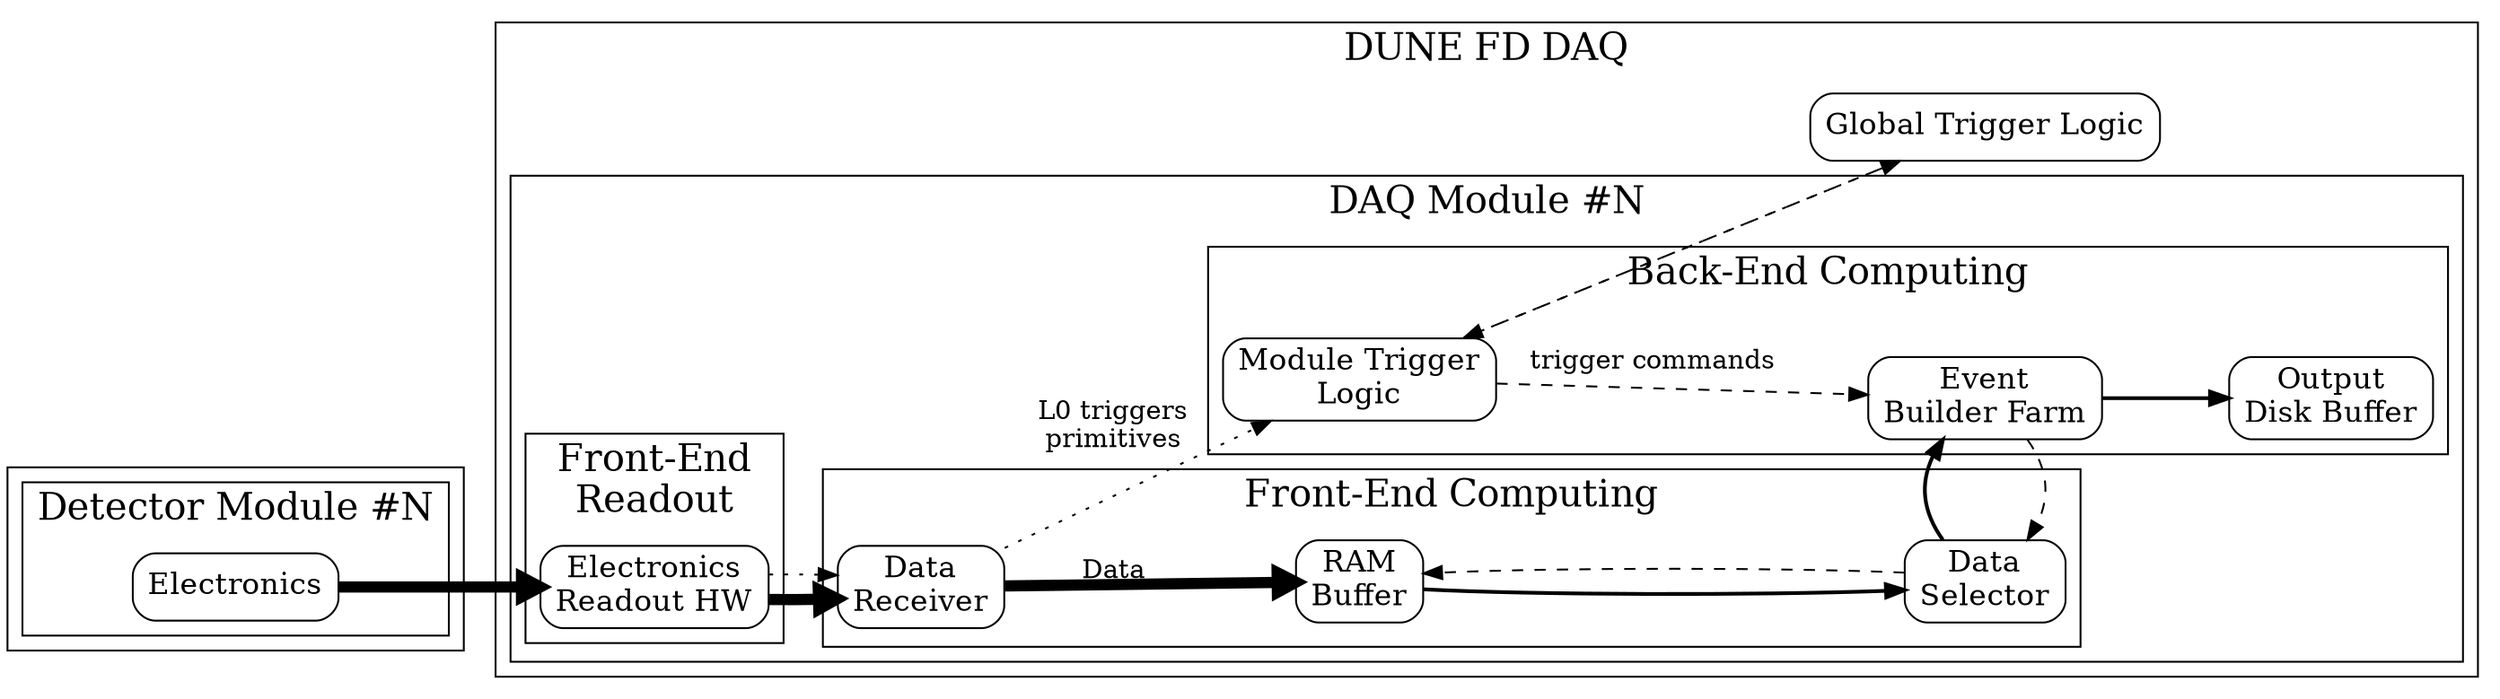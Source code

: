 digraph top {
        graph[compound=true,ordering=out,splines=false,layout=dot,rankdir=LR,fontsize=20];
        node[shape=box,style="rounded",fontsize=16];

        subgraph cluster_dets{
                subgraph cluster_det1{
                        label="Detector Module #N";
                        elec1[label="Electronics"];
                }
        }
        subgraph cluster_daqs{
                label="DUNE FD DAQ";

                subgraph cluster_daq1 {
                        label="DAQ Module #N";
                        subgraph cluster_fero1 {
                                label="Front-End\nReadout";
                                fero1[label="Electronics\nReadout HW"];
                        }
                        subgraph cluster_fecomp1 {
                                label="Front-End Computing";
                                receive1[label="Data\nReceiver"];
                                buffer1[label="RAM\nBuffer"];
                                selector1[label="Data\nSelector"];
                        }
                        subgraph cluster_becomp1 {
                                label="Back-End Computing";
                                mtl1[label="Module Trigger\nLogic"];
                                eb1[label="Event\nBuilder Farm"];
                                disk1[label="Output\nDisk Buffer"];
                        }
                        
                }
                gtl[label="Global Trigger Logic"];
                
        }

        // full raw data
        edge[penwidth=6];
        elec1->fero1;
        
        fero1->receive1;

        receive1->buffer1[label="\nData\n"];

        // L0 trigger primitives
        edge[penwidth=1,style=dotted]
        fero1->receive1;
        receive1->mtl1[label="L0 triggers\nprimitives"];
        // L1 trigger commands
        edge[penwidth=1,style=dashed]
        mtl1->eb1[label="\ntrigger commands\n\n"];
        eb1->selector1;
        selector1->buffer1;

        // Selected readout
        edge[penwidth=2,style=solid]
        buffer1->selector1->eb1->disk1;

        // global trigger primitives
        edge[penwidth=1,style=dotted]
        mtl1->gtl;
        
        // global trigger commands
        edge[penwidth=1,style=dashed]
        gtl->mtl1;
        
        
}
